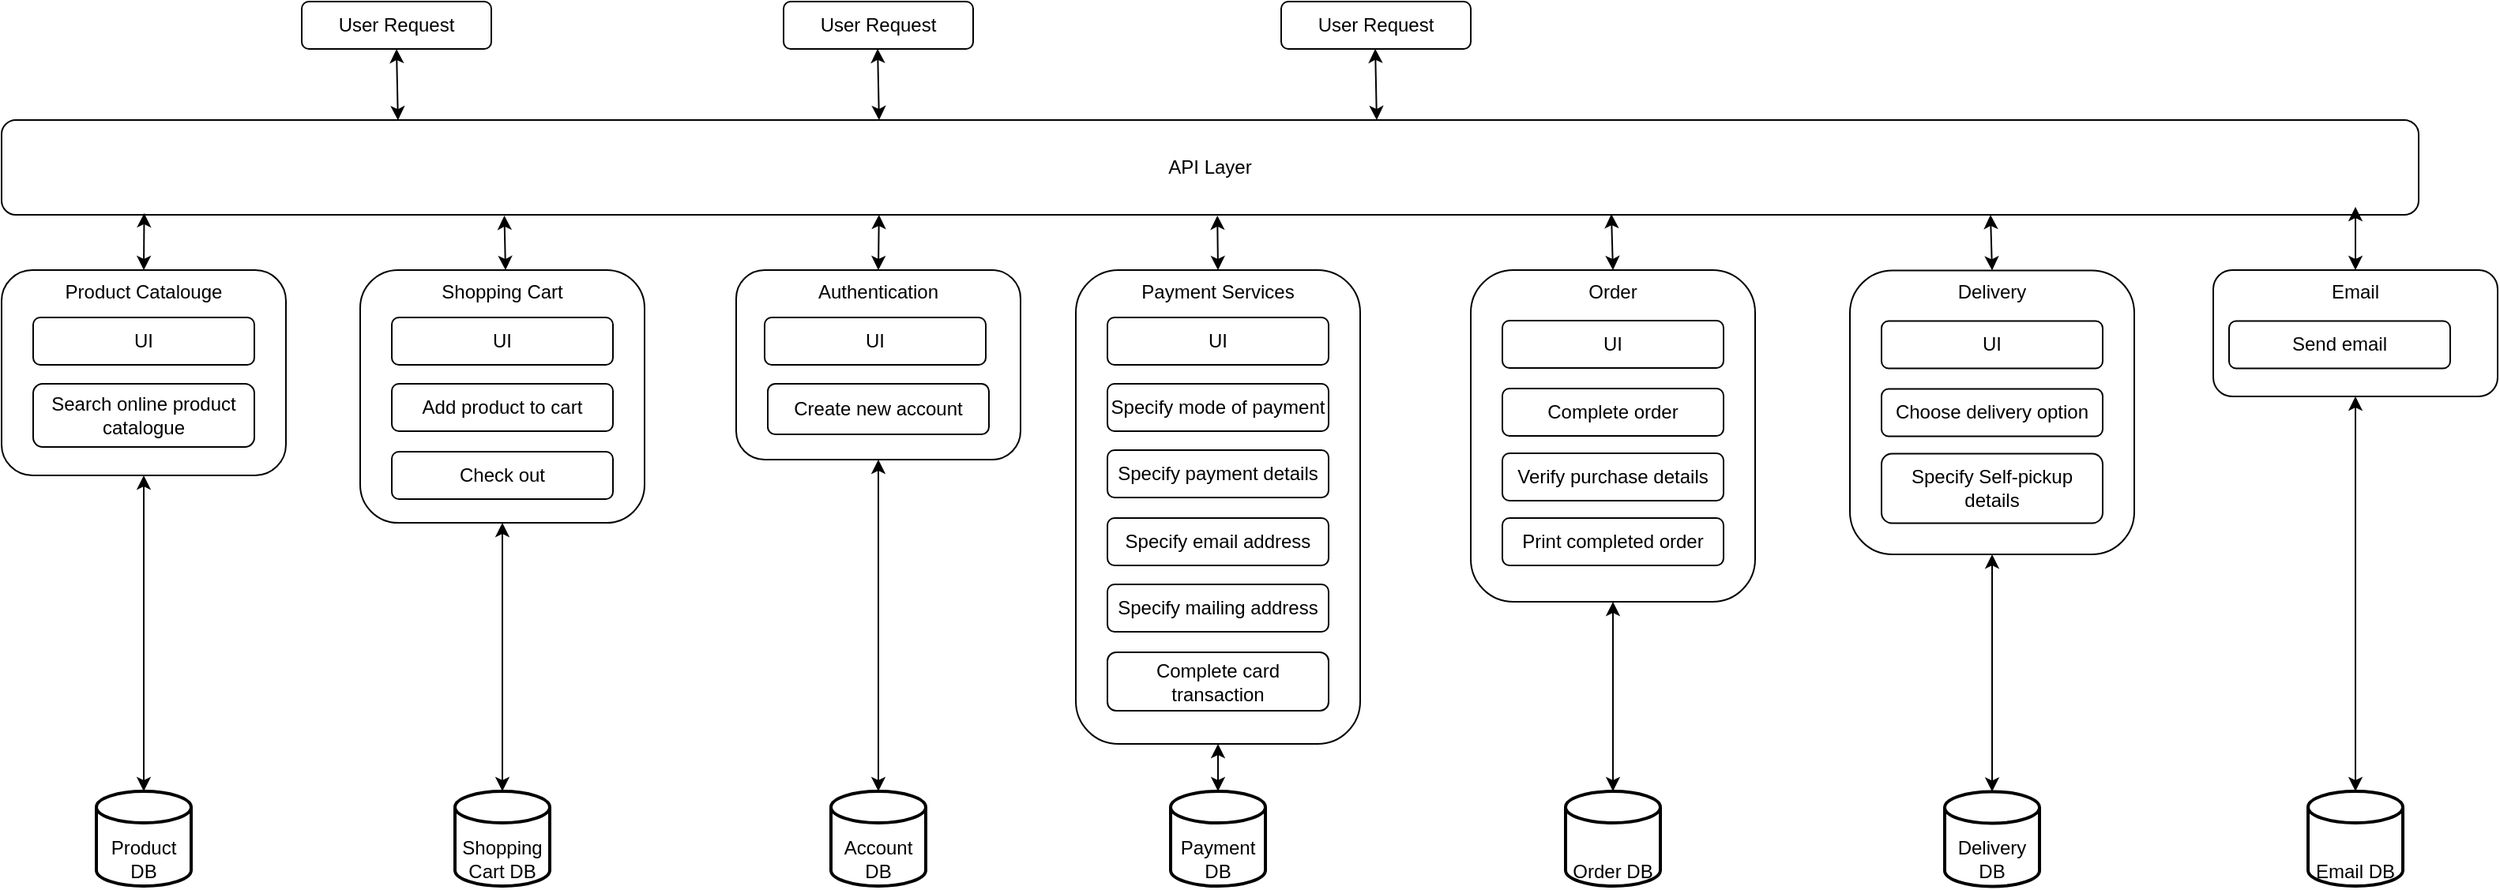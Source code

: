 <mxfile version="20.5.1" type="device"><diagram name="Page-1" id="6133507b-19e7-1e82-6fc7-422aa6c4b21f"><mxGraphModel dx="1926" dy="1070" grid="1" gridSize="10" guides="1" tooltips="1" connect="1" arrows="1" fold="1" page="1" pageScale="1" pageWidth="1100" pageHeight="850" background="none" math="0" shadow="0"><root><mxCell id="0"/><mxCell id="1" parent="0"/><mxCell id="YoC4T3Tb55jmklqPNAYW-2" value="API Layer" style="rounded=1;whiteSpace=wrap;html=1;" parent="1" vertex="1"><mxGeometry x="50" y="285" width="1530" height="60" as="geometry"/></mxCell><mxCell id="YoC4T3Tb55jmklqPNAYW-26" value="" style="endArrow=classic;startArrow=classic;html=1;rounded=0;entryX=0.208;entryY=1.008;entryDx=0;entryDy=0;entryPerimeter=0;" parent="1" target="YoC4T3Tb55jmklqPNAYW-2" edge="1"><mxGeometry width="50" height="50" relative="1" as="geometry"><mxPoint x="369" y="380" as="sourcePoint"/><mxPoint x="370" y="350" as="targetPoint"/></mxGeometry></mxCell><mxCell id="YoC4T3Tb55jmklqPNAYW-27" value="" style="endArrow=classic;startArrow=classic;html=1;rounded=0;entryX=0.363;entryY=1;entryDx=0;entryDy=0;exitX=0.5;exitY=0;exitDx=0;exitDy=0;entryPerimeter=0;" parent="1" source="YoC4T3Tb55jmklqPNAYW-11" target="YoC4T3Tb55jmklqPNAYW-2" edge="1"><mxGeometry width="50" height="50" relative="1" as="geometry"><mxPoint x="610" y="530" as="sourcePoint"/><mxPoint x="660" y="480" as="targetPoint"/></mxGeometry></mxCell><mxCell id="YoC4T3Tb55jmklqPNAYW-28" value="" style="endArrow=classic;startArrow=classic;html=1;rounded=0;exitX=0.5;exitY=0;exitDx=0;exitDy=0;entryX=0.503;entryY=1.008;entryDx=0;entryDy=0;entryPerimeter=0;" parent="1" source="YoC4T3Tb55jmklqPNAYW-13" target="YoC4T3Tb55jmklqPNAYW-2" edge="1"><mxGeometry width="50" height="50" relative="1" as="geometry"><mxPoint x="610" y="530" as="sourcePoint"/><mxPoint x="820" y="350" as="targetPoint"/></mxGeometry></mxCell><mxCell id="YoC4T3Tb55jmklqPNAYW-34" value="&lt;div&gt;User Request&lt;/div&gt;" style="rounded=1;whiteSpace=wrap;html=1;" parent="1" vertex="1"><mxGeometry x="240" y="210" width="120" height="30" as="geometry"/></mxCell><mxCell id="YoC4T3Tb55jmklqPNAYW-36" value="&lt;div&gt;User Request&lt;/div&gt;" style="rounded=1;whiteSpace=wrap;html=1;" parent="1" vertex="1"><mxGeometry x="545" y="210" width="120" height="30" as="geometry"/></mxCell><mxCell id="YoC4T3Tb55jmklqPNAYW-38" value="&lt;div&gt;User Request&lt;/div&gt;" style="rounded=1;whiteSpace=wrap;html=1;" parent="1" vertex="1"><mxGeometry x="860" y="210" width="120" height="30" as="geometry"/></mxCell><mxCell id="YoC4T3Tb55jmklqPNAYW-55" value="" style="group;flipH=1;" parent="1" vertex="1" connectable="0"><mxGeometry x="980" y="380" width="180" height="210" as="geometry"/></mxCell><mxCell id="YoC4T3Tb55jmklqPNAYW-45" value="Order" style="rounded=1;whiteSpace=wrap;html=1;imageVerticalAlign=middle;verticalAlign=top;" parent="YoC4T3Tb55jmklqPNAYW-55" vertex="1"><mxGeometry width="180" height="210" as="geometry"/></mxCell><mxCell id="YoC4T3Tb55jmklqPNAYW-7" value="Complete order" style="rounded=1;whiteSpace=wrap;html=1;flipV=0;flipH=1;" parent="YoC4T3Tb55jmklqPNAYW-55" vertex="1"><mxGeometry x="20" y="75" width="140" height="30" as="geometry"/></mxCell><mxCell id="YoC4T3Tb55jmklqPNAYW-9" value="Verify purchase details" style="rounded=1;whiteSpace=wrap;html=1;flipV=0;flipH=1;" parent="YoC4T3Tb55jmklqPNAYW-55" vertex="1"><mxGeometry x="20" y="116" width="140" height="30" as="geometry"/></mxCell><mxCell id="YoC4T3Tb55jmklqPNAYW-10" value="Print completed order" style="rounded=1;whiteSpace=wrap;html=1;flipV=0;flipH=1;" parent="YoC4T3Tb55jmklqPNAYW-55" vertex="1"><mxGeometry x="20" y="157" width="140" height="30" as="geometry"/></mxCell><mxCell id="YoC4T3Tb55jmklqPNAYW-44" value="UI" style="rounded=1;whiteSpace=wrap;html=1;flipV=0;flipH=1;" parent="YoC4T3Tb55jmklqPNAYW-55" vertex="1"><mxGeometry x="20" y="32" width="140" height="30" as="geometry"/></mxCell><mxCell id="YoC4T3Tb55jmklqPNAYW-56" value="" style="group;flipH=1;" parent="1" vertex="1" connectable="0"><mxGeometry x="50" y="380" width="180" height="130" as="geometry"/></mxCell><mxCell id="YoC4T3Tb55jmklqPNAYW-40" value="Product Catalouge" style="rounded=1;whiteSpace=wrap;html=1;imageVerticalAlign=middle;verticalAlign=top;" parent="YoC4T3Tb55jmklqPNAYW-56" vertex="1"><mxGeometry width="180" height="130" as="geometry"/></mxCell><mxCell id="YoC4T3Tb55jmklqPNAYW-4" value="Search online product catalogue " style="rounded=1;whiteSpace=wrap;html=1;flipV=0;flipH=1;" parent="YoC4T3Tb55jmklqPNAYW-56" vertex="1"><mxGeometry x="20" y="72" width="140" height="40" as="geometry"/></mxCell><mxCell id="YoC4T3Tb55jmklqPNAYW-41" value="UI" style="rounded=1;whiteSpace=wrap;html=1;flipV=0;flipH=1;" parent="YoC4T3Tb55jmklqPNAYW-56" vertex="1"><mxGeometry x="20" y="30" width="140" height="30" as="geometry"/></mxCell><mxCell id="YoC4T3Tb55jmklqPNAYW-57" value="" style="group;flipH=1;" parent="1" vertex="1" connectable="0"><mxGeometry x="277" y="380" width="180" height="160" as="geometry"/></mxCell><mxCell id="YoC4T3Tb55jmklqPNAYW-3" value="Shopping Cart" style="rounded=1;whiteSpace=wrap;html=1;imageVerticalAlign=middle;verticalAlign=top;" parent="YoC4T3Tb55jmklqPNAYW-57" vertex="1"><mxGeometry width="180" height="160" as="geometry"/></mxCell><mxCell id="YoC4T3Tb55jmklqPNAYW-5" value="Add product to cart " style="rounded=1;whiteSpace=wrap;html=1;flipV=0;flipH=1;" parent="YoC4T3Tb55jmklqPNAYW-57" vertex="1"><mxGeometry x="20" y="72" width="140" height="30" as="geometry"/></mxCell><mxCell id="YoC4T3Tb55jmklqPNAYW-6" value="Check out" style="rounded=1;whiteSpace=wrap;html=1;flipV=0;flipH=1;" parent="YoC4T3Tb55jmklqPNAYW-57" vertex="1"><mxGeometry x="20" y="115" width="140" height="30" as="geometry"/></mxCell><mxCell id="YoC4T3Tb55jmklqPNAYW-46" value="UI" style="rounded=1;whiteSpace=wrap;html=1;flipV=0;flipH=1;" parent="YoC4T3Tb55jmklqPNAYW-57" vertex="1"><mxGeometry x="20" y="30" width="140" height="30" as="geometry"/></mxCell><mxCell id="YoC4T3Tb55jmklqPNAYW-58" value="" style="group;flipH=1;" parent="1" vertex="1" connectable="0"><mxGeometry x="730" y="380" width="180" height="300" as="geometry"/></mxCell><mxCell id="YoC4T3Tb55jmklqPNAYW-13" value="Payment Services" style="rounded=1;whiteSpace=wrap;html=1;imageVerticalAlign=middle;verticalAlign=top;" parent="YoC4T3Tb55jmklqPNAYW-58" vertex="1"><mxGeometry width="180" height="300" as="geometry"/></mxCell><mxCell id="YoC4T3Tb55jmklqPNAYW-14" value="Specify mode of payment" style="rounded=1;whiteSpace=wrap;html=1;flipV=0;flipH=1;" parent="YoC4T3Tb55jmklqPNAYW-58" vertex="1"><mxGeometry x="20" y="72" width="140" height="30" as="geometry"/></mxCell><mxCell id="YoC4T3Tb55jmklqPNAYW-15" value="Specify payment details" style="rounded=1;whiteSpace=wrap;html=1;flipV=0;flipH=1;" parent="YoC4T3Tb55jmklqPNAYW-58" vertex="1"><mxGeometry x="20" y="114" width="140" height="30" as="geometry"/></mxCell><mxCell id="YoC4T3Tb55jmklqPNAYW-16" value="Complete card transaction" style="rounded=1;whiteSpace=wrap;html=1;flipV=0;flipH=1;" parent="YoC4T3Tb55jmklqPNAYW-58" vertex="1"><mxGeometry x="20" y="242" width="140" height="37" as="geometry"/></mxCell><mxCell id="YoC4T3Tb55jmklqPNAYW-17" value="Specify email address" style="rounded=1;whiteSpace=wrap;html=1;flipV=0;flipH=1;" parent="YoC4T3Tb55jmklqPNAYW-58" vertex="1"><mxGeometry x="20" y="157" width="140" height="30" as="geometry"/></mxCell><mxCell id="YoC4T3Tb55jmklqPNAYW-18" value="Specify mailing address" style="rounded=1;whiteSpace=wrap;html=1;flipV=0;flipH=1;" parent="YoC4T3Tb55jmklqPNAYW-58" vertex="1"><mxGeometry x="20" y="199" width="140" height="30" as="geometry"/></mxCell><mxCell id="YoC4T3Tb55jmklqPNAYW-47" value="UI" style="rounded=1;whiteSpace=wrap;html=1;flipV=0;flipH=1;" parent="YoC4T3Tb55jmklqPNAYW-58" vertex="1"><mxGeometry x="20" y="30" width="140" height="30" as="geometry"/></mxCell><mxCell id="YoC4T3Tb55jmklqPNAYW-59" value="" style="group" parent="1" vertex="1" connectable="0"><mxGeometry x="515" y="380" width="180" height="120" as="geometry"/></mxCell><mxCell id="YoC4T3Tb55jmklqPNAYW-11" value="Authentication" style="rounded=1;whiteSpace=wrap;html=1;imageVerticalAlign=middle;verticalAlign=top;" parent="YoC4T3Tb55jmklqPNAYW-59" vertex="1"><mxGeometry width="180" height="120" as="geometry"/></mxCell><mxCell id="YoC4T3Tb55jmklqPNAYW-12" value="Create new account" style="rounded=1;whiteSpace=wrap;html=1;flipV=0;flipH=1;" parent="YoC4T3Tb55jmklqPNAYW-59" vertex="1"><mxGeometry x="20" y="72.004" width="140" height="32" as="geometry"/></mxCell><mxCell id="YoC4T3Tb55jmklqPNAYW-48" value="UI" style="rounded=1;whiteSpace=wrap;html=1;flipV=0;flipH=1;" parent="YoC4T3Tb55jmklqPNAYW-59" vertex="1"><mxGeometry x="18" y="30" width="140" height="30" as="geometry"/></mxCell><mxCell id="YoC4T3Tb55jmklqPNAYW-60" value="" style="endArrow=classic;startArrow=classic;html=1;rounded=0;fontSize=12;exitX=0.5;exitY=0;exitDx=0;exitDy=0;entryX=0.059;entryY=0.983;entryDx=0;entryDy=0;entryPerimeter=0;" parent="1" source="YoC4T3Tb55jmklqPNAYW-40" target="YoC4T3Tb55jmklqPNAYW-2" edge="1"><mxGeometry width="50" height="50" relative="1" as="geometry"><mxPoint x="130" y="400" as="sourcePoint"/><mxPoint x="140" y="350" as="targetPoint"/></mxGeometry></mxCell><mxCell id="YoC4T3Tb55jmklqPNAYW-61" value="" style="endArrow=classic;startArrow=classic;html=1;rounded=0;fontSize=12;exitX=0.5;exitY=0;exitDx=0;exitDy=0;entryX=0.666;entryY=0.992;entryDx=0;entryDy=0;entryPerimeter=0;" parent="1" source="YoC4T3Tb55jmklqPNAYW-45" target="YoC4T3Tb55jmklqPNAYW-2" edge="1"><mxGeometry width="50" height="50" relative="1" as="geometry"><mxPoint x="1030" y="400" as="sourcePoint"/><mxPoint x="1070" y="350" as="targetPoint"/></mxGeometry></mxCell><mxCell id="YoC4T3Tb55jmklqPNAYW-62" value="Product DB" style="strokeWidth=2;html=1;shape=mxgraph.flowchart.database;whiteSpace=wrap;fontSize=12;verticalAlign=bottom;" parent="1" vertex="1"><mxGeometry x="110" y="710" width="60" height="60" as="geometry"/></mxCell><mxCell id="YoC4T3Tb55jmklqPNAYW-63" value="Shopping Cart DB" style="strokeWidth=2;html=1;shape=mxgraph.flowchart.database;whiteSpace=wrap;fontSize=12;verticalAlign=bottom;" parent="1" vertex="1"><mxGeometry x="337" y="710" width="60" height="60" as="geometry"/></mxCell><mxCell id="YoC4T3Tb55jmklqPNAYW-64" value="Account DB" style="strokeWidth=2;html=1;shape=mxgraph.flowchart.database;whiteSpace=wrap;fontSize=12;verticalAlign=bottom;" parent="1" vertex="1"><mxGeometry x="575" y="710" width="60" height="60" as="geometry"/></mxCell><mxCell id="YoC4T3Tb55jmklqPNAYW-65" value="Payment DB" style="strokeWidth=2;html=1;shape=mxgraph.flowchart.database;whiteSpace=wrap;fontSize=12;verticalAlign=bottom;" parent="1" vertex="1"><mxGeometry x="790" y="710" width="60" height="60" as="geometry"/></mxCell><mxCell id="YoC4T3Tb55jmklqPNAYW-66" value="Order DB" style="strokeWidth=2;html=1;shape=mxgraph.flowchart.database;whiteSpace=wrap;fontSize=12;verticalAlign=bottom;" parent="1" vertex="1"><mxGeometry x="1040" y="710" width="60" height="60" as="geometry"/></mxCell><mxCell id="YoC4T3Tb55jmklqPNAYW-68" value="" style="endArrow=classic;startArrow=classic;html=1;rounded=0;fontSize=12;exitX=0.5;exitY=0;exitDx=0;exitDy=0;exitPerimeter=0;entryX=0.5;entryY=1;entryDx=0;entryDy=0;" parent="1" source="YoC4T3Tb55jmklqPNAYW-62" target="YoC4T3Tb55jmklqPNAYW-40" edge="1"><mxGeometry width="50" height="50" relative="1" as="geometry"><mxPoint x="150" y="680" as="sourcePoint"/><mxPoint x="139.77" y="640" as="targetPoint"/></mxGeometry></mxCell><mxCell id="YoC4T3Tb55jmklqPNAYW-69" value="" style="endArrow=classic;startArrow=classic;html=1;rounded=0;fontSize=12;exitX=0.5;exitY=0;exitDx=0;exitDy=0;exitPerimeter=0;entryX=0.5;entryY=1;entryDx=0;entryDy=0;" parent="1" source="YoC4T3Tb55jmklqPNAYW-63" target="YoC4T3Tb55jmklqPNAYW-3" edge="1"><mxGeometry width="50" height="50" relative="1" as="geometry"><mxPoint x="350" y="700" as="sourcePoint"/><mxPoint x="350" y="500" as="targetPoint"/></mxGeometry></mxCell><mxCell id="YoC4T3Tb55jmklqPNAYW-70" value="" style="endArrow=classic;startArrow=classic;html=1;rounded=0;fontSize=12;exitX=0.5;exitY=0;exitDx=0;exitDy=0;exitPerimeter=0;entryX=0.5;entryY=1;entryDx=0;entryDy=0;" parent="1" source="YoC4T3Tb55jmklqPNAYW-64" target="YoC4T3Tb55jmklqPNAYW-11" edge="1"><mxGeometry width="50" height="50" relative="1" as="geometry"><mxPoint x="604.77" y="700" as="sourcePoint"/><mxPoint x="604.77" y="500" as="targetPoint"/></mxGeometry></mxCell><mxCell id="YoC4T3Tb55jmklqPNAYW-74" value="" style="endArrow=classic;startArrow=classic;html=1;rounded=0;fontSize=12;exitX=0.5;exitY=0;exitDx=0;exitDy=0;exitPerimeter=0;entryX=0.5;entryY=1;entryDx=0;entryDy=0;" parent="1" source="YoC4T3Tb55jmklqPNAYW-65" target="YoC4T3Tb55jmklqPNAYW-13" edge="1"><mxGeometry width="50" height="50" relative="1" as="geometry"><mxPoint x="840" y="830" as="sourcePoint"/><mxPoint x="840" y="620" as="targetPoint"/></mxGeometry></mxCell><mxCell id="YoC4T3Tb55jmklqPNAYW-75" value="" style="endArrow=classic;startArrow=classic;html=1;rounded=0;fontSize=12;exitX=0.5;exitY=0;exitDx=0;exitDy=0;exitPerimeter=0;entryX=0.5;entryY=1;entryDx=0;entryDy=0;" parent="1" source="YoC4T3Tb55jmklqPNAYW-66" target="YoC4T3Tb55jmklqPNAYW-45" edge="1"><mxGeometry width="50" height="50" relative="1" as="geometry"><mxPoint x="1079.77" y="630" as="sourcePoint"/><mxPoint x="1079.77" y="600" as="targetPoint"/></mxGeometry></mxCell><mxCell id="opLD04EPNLASo-u721RN-7" value="" style="endArrow=classic;startArrow=classic;html=1;rounded=0;fontSize=12;exitX=0.5;exitY=0;exitDx=0;exitDy=0;exitPerimeter=0;entryX=0.5;entryY=1;entryDx=0;entryDy=0;" edge="1" source="opLD04EPNLASo-u721RN-8" target="opLD04EPNLASo-u721RN-2" parent="1"><mxGeometry width="50" height="50" relative="1" as="geometry"><mxPoint x="1319.77" y="630.24" as="sourcePoint"/><mxPoint x="1319.77" y="600.24" as="targetPoint"/></mxGeometry></mxCell><mxCell id="opLD04EPNLASo-u721RN-8" value="Delivery DB" style="strokeWidth=2;html=1;shape=mxgraph.flowchart.database;whiteSpace=wrap;fontSize=12;verticalAlign=bottom;" vertex="1" parent="1"><mxGeometry x="1280" y="710.24" width="60" height="60" as="geometry"/></mxCell><mxCell id="opLD04EPNLASo-u721RN-9" value="" style="endArrow=classic;startArrow=classic;html=1;rounded=0;fontSize=12;exitX=0.5;exitY=0;exitDx=0;exitDy=0;entryX=0.918;entryY=0.996;entryDx=0;entryDy=0;entryPerimeter=0;" edge="1" source="opLD04EPNLASo-u721RN-2" parent="1"><mxGeometry width="50" height="50" relative="1" as="geometry"><mxPoint x="1270" y="400.24" as="sourcePoint"/><mxPoint x="1308.98" y="345" as="targetPoint"/></mxGeometry></mxCell><mxCell id="opLD04EPNLASo-u721RN-2" value="Delivery" style="rounded=1;whiteSpace=wrap;html=1;imageVerticalAlign=middle;verticalAlign=top;" vertex="1" parent="1"><mxGeometry x="1220" y="380.24" width="180" height="179.76" as="geometry"/></mxCell><mxCell id="opLD04EPNLASo-u721RN-3" value="Choose delivery option" style="rounded=1;whiteSpace=wrap;html=1;flipV=0;flipH=1;" vertex="1" parent="1"><mxGeometry x="1240" y="455.24" width="140" height="30" as="geometry"/></mxCell><mxCell id="opLD04EPNLASo-u721RN-4" value="Specify Self-pickup details" style="rounded=1;whiteSpace=wrap;html=1;flipV=0;flipH=1;" vertex="1" parent="1"><mxGeometry x="1240" y="496.24" width="140" height="44" as="geometry"/></mxCell><mxCell id="opLD04EPNLASo-u721RN-6" value="UI" style="rounded=1;whiteSpace=wrap;html=1;flipV=0;flipH=1;" vertex="1" parent="1"><mxGeometry x="1240" y="412.24" width="140" height="30" as="geometry"/></mxCell><mxCell id="opLD04EPNLASo-u721RN-11" value="Email" style="rounded=1;whiteSpace=wrap;html=1;imageVerticalAlign=middle;verticalAlign=top;" vertex="1" parent="1"><mxGeometry x="1450" y="380" width="180" height="80" as="geometry"/></mxCell><mxCell id="opLD04EPNLASo-u721RN-13" value="Send email" style="rounded=1;whiteSpace=wrap;html=1;flipV=0;flipH=1;" vertex="1" parent="1"><mxGeometry x="1460" y="412.24" width="140" height="30" as="geometry"/></mxCell><mxCell id="opLD04EPNLASo-u721RN-14" value="Email DB" style="strokeWidth=2;html=1;shape=mxgraph.flowchart.database;whiteSpace=wrap;fontSize=12;verticalAlign=bottom;" vertex="1" parent="1"><mxGeometry x="1510" y="710" width="60" height="60" as="geometry"/></mxCell><mxCell id="opLD04EPNLASo-u721RN-15" value="" style="endArrow=classic;startArrow=classic;html=1;rounded=0;fontSize=12;exitX=0.5;exitY=0;exitDx=0;exitDy=0;exitPerimeter=0;entryX=0.5;entryY=1;entryDx=0;entryDy=0;" edge="1" source="opLD04EPNLASo-u721RN-14" parent="1" target="opLD04EPNLASo-u721RN-11"><mxGeometry width="50" height="50" relative="1" as="geometry"><mxPoint x="1549.77" y="620.24" as="sourcePoint"/><mxPoint x="1540" y="550" as="targetPoint"/></mxGeometry></mxCell><mxCell id="opLD04EPNLASo-u721RN-16" value="" style="endArrow=classic;startArrow=classic;html=1;rounded=0;fontSize=12;exitX=0.5;exitY=0;exitDx=0;exitDy=0;" edge="1" parent="1" source="opLD04EPNLASo-u721RN-11"><mxGeometry width="50" height="50" relative="1" as="geometry"><mxPoint x="1330" y="390.24" as="sourcePoint"/><mxPoint x="1540" y="340" as="targetPoint"/></mxGeometry></mxCell><mxCell id="opLD04EPNLASo-u721RN-19" value="" style="endArrow=classic;startArrow=classic;html=1;rounded=0;entryX=0.5;entryY=1;entryDx=0;entryDy=0;exitX=0.164;exitY=0.002;exitDx=0;exitDy=0;exitPerimeter=0;" edge="1" parent="1" source="YoC4T3Tb55jmklqPNAYW-2" target="YoC4T3Tb55jmklqPNAYW-34"><mxGeometry width="50" height="50" relative="1" as="geometry"><mxPoint x="270" y="290" as="sourcePoint"/><mxPoint x="320" y="240" as="targetPoint"/></mxGeometry></mxCell><mxCell id="opLD04EPNLASo-u721RN-20" value="" style="endArrow=classic;startArrow=classic;html=1;rounded=0;entryX=0.5;entryY=1;entryDx=0;entryDy=0;exitX=0.164;exitY=0.002;exitDx=0;exitDy=0;exitPerimeter=0;" edge="1" parent="1"><mxGeometry width="50" height="50" relative="1" as="geometry"><mxPoint x="605.46" y="285" as="sourcePoint"/><mxPoint x="604.54" y="239.88" as="targetPoint"/></mxGeometry></mxCell><mxCell id="opLD04EPNLASo-u721RN-21" value="" style="endArrow=classic;startArrow=classic;html=1;rounded=0;entryX=0.5;entryY=1;entryDx=0;entryDy=0;exitX=0.164;exitY=0.002;exitDx=0;exitDy=0;exitPerimeter=0;" edge="1" parent="1"><mxGeometry width="50" height="50" relative="1" as="geometry"><mxPoint x="920.46" y="285" as="sourcePoint"/><mxPoint x="919.54" y="239.88" as="targetPoint"/></mxGeometry></mxCell></root></mxGraphModel></diagram></mxfile>